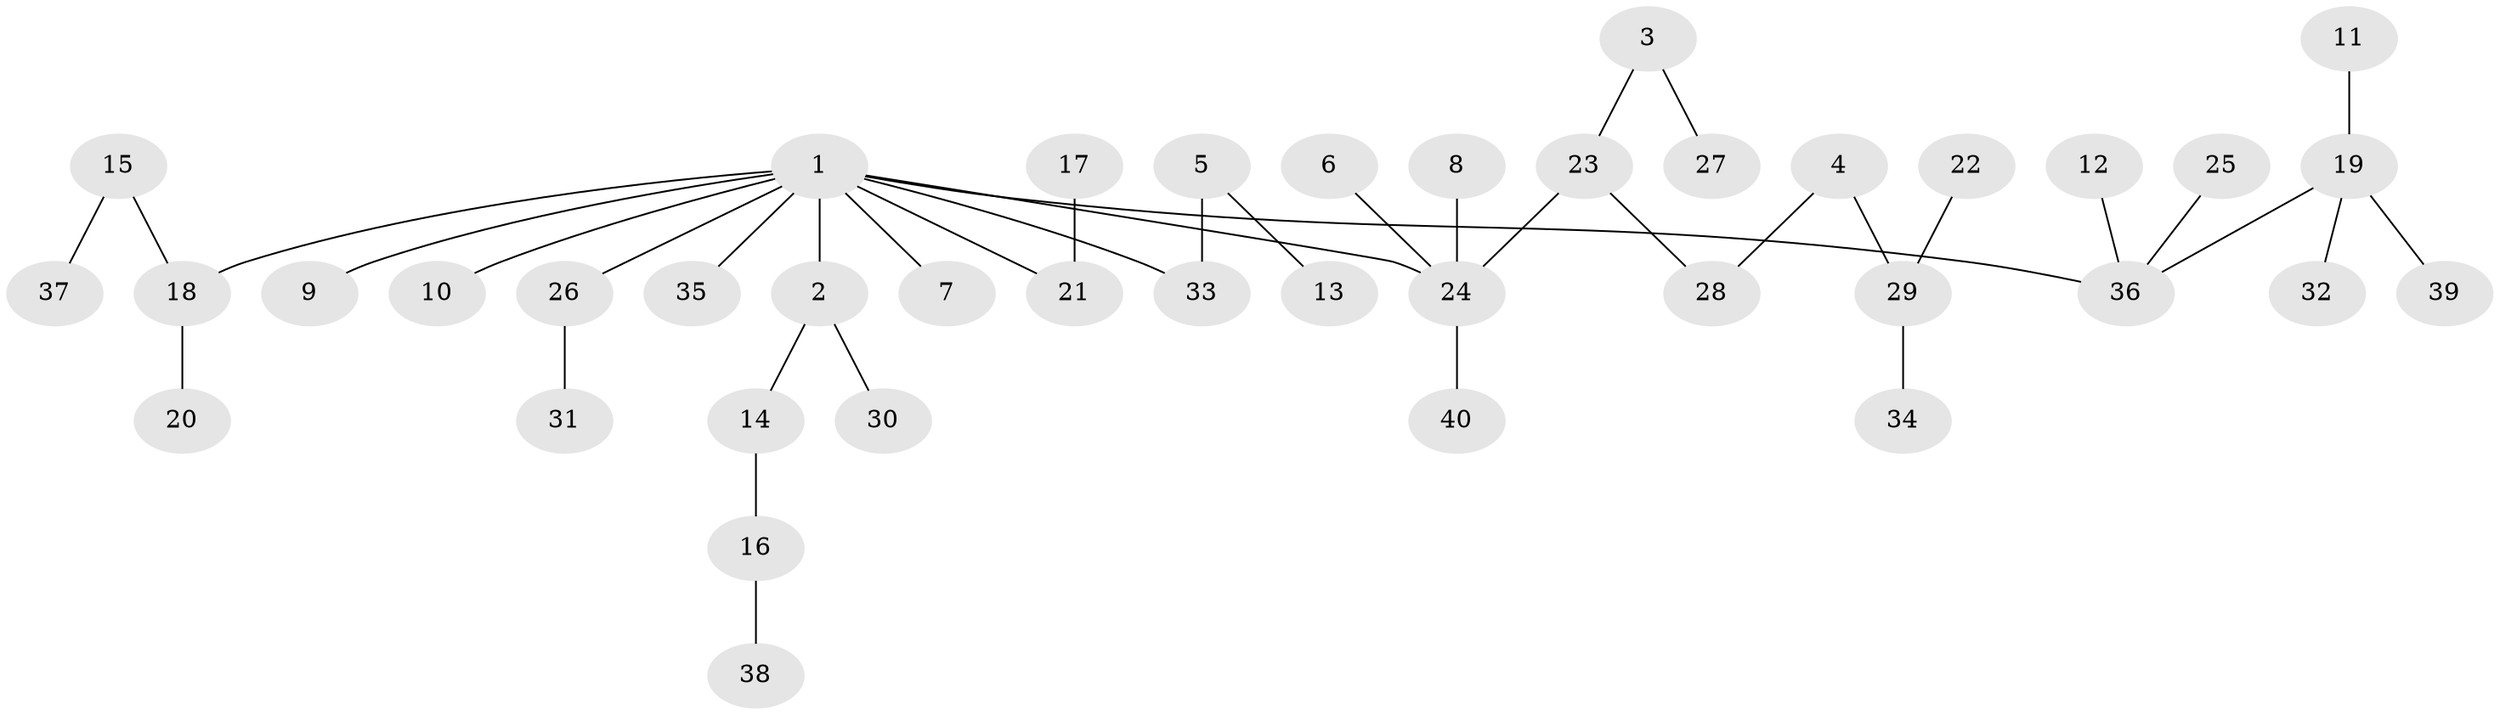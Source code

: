 // original degree distribution, {6: 0.012658227848101266, 7: 0.012658227848101266, 5: 0.02531645569620253, 4: 0.06329113924050633, 2: 0.24050632911392406, 3: 0.1518987341772152, 1: 0.4936708860759494}
// Generated by graph-tools (version 1.1) at 2025/26/03/09/25 03:26:29]
// undirected, 40 vertices, 39 edges
graph export_dot {
graph [start="1"]
  node [color=gray90,style=filled];
  1;
  2;
  3;
  4;
  5;
  6;
  7;
  8;
  9;
  10;
  11;
  12;
  13;
  14;
  15;
  16;
  17;
  18;
  19;
  20;
  21;
  22;
  23;
  24;
  25;
  26;
  27;
  28;
  29;
  30;
  31;
  32;
  33;
  34;
  35;
  36;
  37;
  38;
  39;
  40;
  1 -- 2 [weight=1.0];
  1 -- 7 [weight=1.0];
  1 -- 9 [weight=1.0];
  1 -- 10 [weight=1.0];
  1 -- 18 [weight=1.0];
  1 -- 21 [weight=1.0];
  1 -- 24 [weight=1.0];
  1 -- 26 [weight=1.0];
  1 -- 33 [weight=1.0];
  1 -- 35 [weight=1.0];
  1 -- 36 [weight=1.0];
  2 -- 14 [weight=1.0];
  2 -- 30 [weight=1.0];
  3 -- 23 [weight=1.0];
  3 -- 27 [weight=1.0];
  4 -- 28 [weight=1.0];
  4 -- 29 [weight=1.0];
  5 -- 13 [weight=1.0];
  5 -- 33 [weight=1.0];
  6 -- 24 [weight=1.0];
  8 -- 24 [weight=1.0];
  11 -- 19 [weight=1.0];
  12 -- 36 [weight=1.0];
  14 -- 16 [weight=1.0];
  15 -- 18 [weight=1.0];
  15 -- 37 [weight=1.0];
  16 -- 38 [weight=1.0];
  17 -- 21 [weight=1.0];
  18 -- 20 [weight=1.0];
  19 -- 32 [weight=1.0];
  19 -- 36 [weight=1.0];
  19 -- 39 [weight=1.0];
  22 -- 29 [weight=1.0];
  23 -- 24 [weight=1.0];
  23 -- 28 [weight=1.0];
  24 -- 40 [weight=1.0];
  25 -- 36 [weight=1.0];
  26 -- 31 [weight=1.0];
  29 -- 34 [weight=1.0];
}
